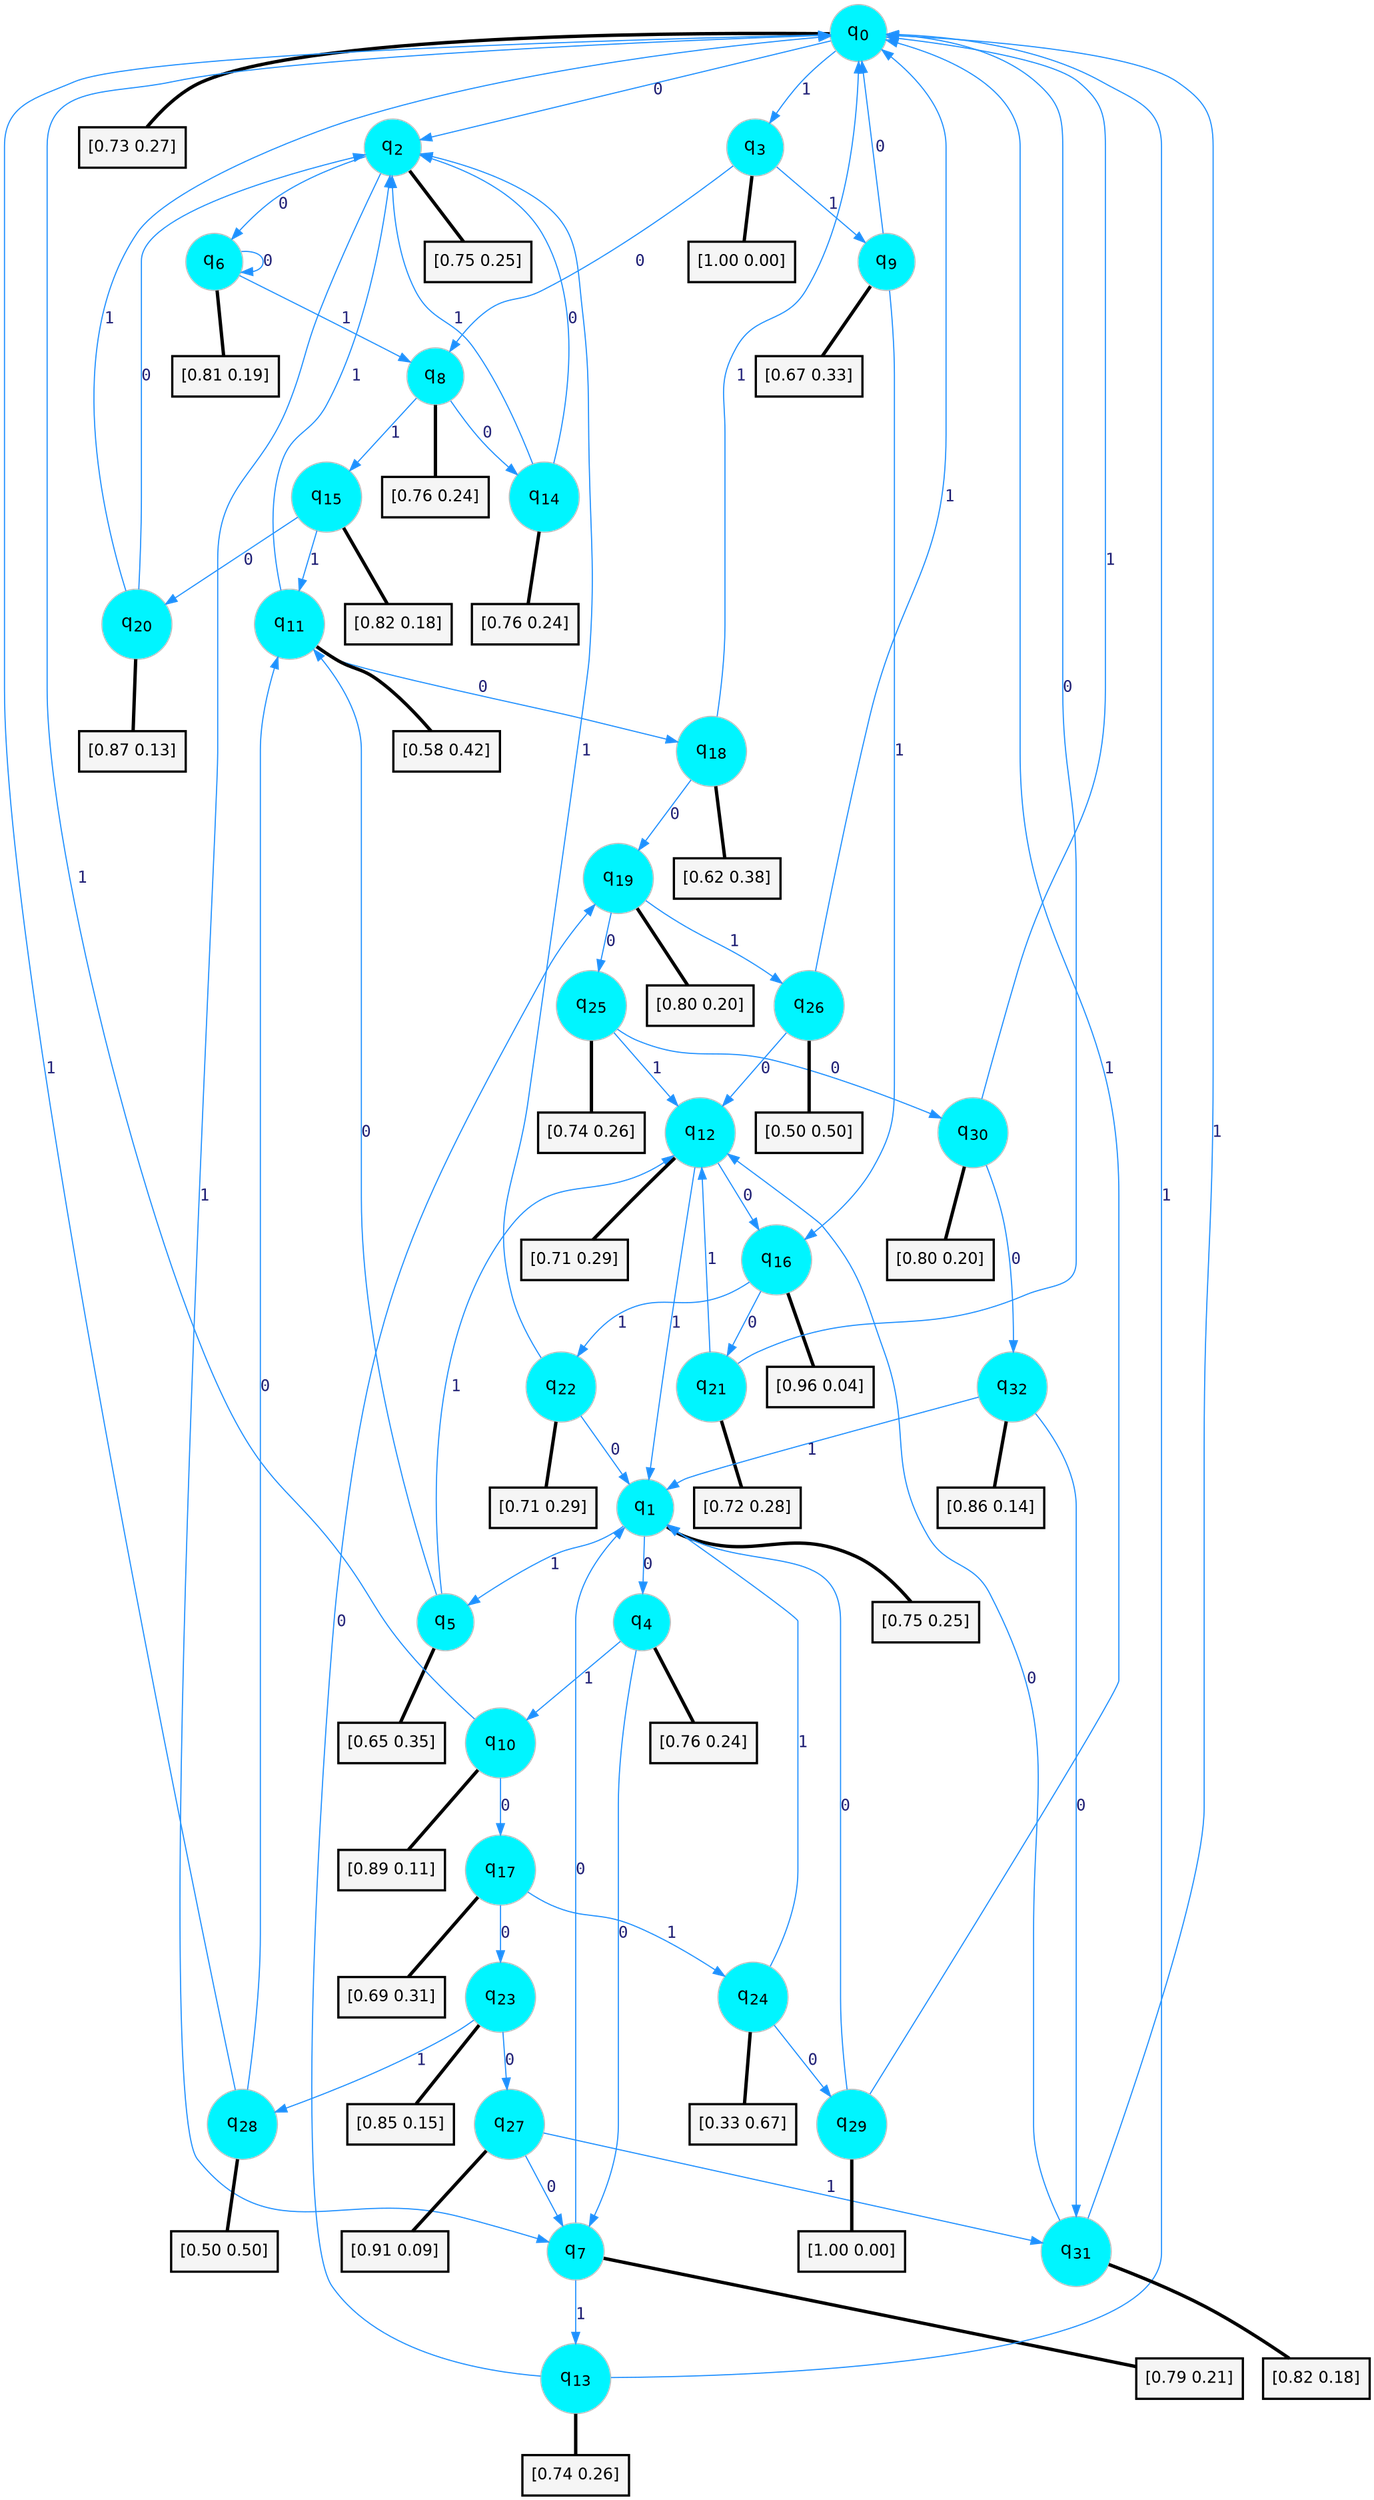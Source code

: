 digraph G {
graph [
bgcolor=transparent, dpi=300, rankdir=TD, size="40,25"];
node [
color=gray, fillcolor=turquoise1, fontcolor=black, fontname=Helvetica, fontsize=16, fontweight=bold, shape=circle, style=filled];
edge [
arrowsize=1, color=dodgerblue1, fontcolor=midnightblue, fontname=courier, fontweight=bold, penwidth=1, style=solid, weight=20];
0[label=<q<SUB>0</SUB>>];
1[label=<q<SUB>1</SUB>>];
2[label=<q<SUB>2</SUB>>];
3[label=<q<SUB>3</SUB>>];
4[label=<q<SUB>4</SUB>>];
5[label=<q<SUB>5</SUB>>];
6[label=<q<SUB>6</SUB>>];
7[label=<q<SUB>7</SUB>>];
8[label=<q<SUB>8</SUB>>];
9[label=<q<SUB>9</SUB>>];
10[label=<q<SUB>10</SUB>>];
11[label=<q<SUB>11</SUB>>];
12[label=<q<SUB>12</SUB>>];
13[label=<q<SUB>13</SUB>>];
14[label=<q<SUB>14</SUB>>];
15[label=<q<SUB>15</SUB>>];
16[label=<q<SUB>16</SUB>>];
17[label=<q<SUB>17</SUB>>];
18[label=<q<SUB>18</SUB>>];
19[label=<q<SUB>19</SUB>>];
20[label=<q<SUB>20</SUB>>];
21[label=<q<SUB>21</SUB>>];
22[label=<q<SUB>22</SUB>>];
23[label=<q<SUB>23</SUB>>];
24[label=<q<SUB>24</SUB>>];
25[label=<q<SUB>25</SUB>>];
26[label=<q<SUB>26</SUB>>];
27[label=<q<SUB>27</SUB>>];
28[label=<q<SUB>28</SUB>>];
29[label=<q<SUB>29</SUB>>];
30[label=<q<SUB>30</SUB>>];
31[label=<q<SUB>31</SUB>>];
32[label=<q<SUB>32</SUB>>];
33[label="[0.73 0.27]", shape=box,fontcolor=black, fontname=Helvetica, fontsize=14, penwidth=2, fillcolor=whitesmoke,color=black];
34[label="[0.75 0.25]", shape=box,fontcolor=black, fontname=Helvetica, fontsize=14, penwidth=2, fillcolor=whitesmoke,color=black];
35[label="[0.75 0.25]", shape=box,fontcolor=black, fontname=Helvetica, fontsize=14, penwidth=2, fillcolor=whitesmoke,color=black];
36[label="[1.00 0.00]", shape=box,fontcolor=black, fontname=Helvetica, fontsize=14, penwidth=2, fillcolor=whitesmoke,color=black];
37[label="[0.76 0.24]", shape=box,fontcolor=black, fontname=Helvetica, fontsize=14, penwidth=2, fillcolor=whitesmoke,color=black];
38[label="[0.65 0.35]", shape=box,fontcolor=black, fontname=Helvetica, fontsize=14, penwidth=2, fillcolor=whitesmoke,color=black];
39[label="[0.81 0.19]", shape=box,fontcolor=black, fontname=Helvetica, fontsize=14, penwidth=2, fillcolor=whitesmoke,color=black];
40[label="[0.79 0.21]", shape=box,fontcolor=black, fontname=Helvetica, fontsize=14, penwidth=2, fillcolor=whitesmoke,color=black];
41[label="[0.76 0.24]", shape=box,fontcolor=black, fontname=Helvetica, fontsize=14, penwidth=2, fillcolor=whitesmoke,color=black];
42[label="[0.67 0.33]", shape=box,fontcolor=black, fontname=Helvetica, fontsize=14, penwidth=2, fillcolor=whitesmoke,color=black];
43[label="[0.89 0.11]", shape=box,fontcolor=black, fontname=Helvetica, fontsize=14, penwidth=2, fillcolor=whitesmoke,color=black];
44[label="[0.58 0.42]", shape=box,fontcolor=black, fontname=Helvetica, fontsize=14, penwidth=2, fillcolor=whitesmoke,color=black];
45[label="[0.71 0.29]", shape=box,fontcolor=black, fontname=Helvetica, fontsize=14, penwidth=2, fillcolor=whitesmoke,color=black];
46[label="[0.74 0.26]", shape=box,fontcolor=black, fontname=Helvetica, fontsize=14, penwidth=2, fillcolor=whitesmoke,color=black];
47[label="[0.76 0.24]", shape=box,fontcolor=black, fontname=Helvetica, fontsize=14, penwidth=2, fillcolor=whitesmoke,color=black];
48[label="[0.82 0.18]", shape=box,fontcolor=black, fontname=Helvetica, fontsize=14, penwidth=2, fillcolor=whitesmoke,color=black];
49[label="[0.96 0.04]", shape=box,fontcolor=black, fontname=Helvetica, fontsize=14, penwidth=2, fillcolor=whitesmoke,color=black];
50[label="[0.69 0.31]", shape=box,fontcolor=black, fontname=Helvetica, fontsize=14, penwidth=2, fillcolor=whitesmoke,color=black];
51[label="[0.62 0.38]", shape=box,fontcolor=black, fontname=Helvetica, fontsize=14, penwidth=2, fillcolor=whitesmoke,color=black];
52[label="[0.80 0.20]", shape=box,fontcolor=black, fontname=Helvetica, fontsize=14, penwidth=2, fillcolor=whitesmoke,color=black];
53[label="[0.87 0.13]", shape=box,fontcolor=black, fontname=Helvetica, fontsize=14, penwidth=2, fillcolor=whitesmoke,color=black];
54[label="[0.72 0.28]", shape=box,fontcolor=black, fontname=Helvetica, fontsize=14, penwidth=2, fillcolor=whitesmoke,color=black];
55[label="[0.71 0.29]", shape=box,fontcolor=black, fontname=Helvetica, fontsize=14, penwidth=2, fillcolor=whitesmoke,color=black];
56[label="[0.85 0.15]", shape=box,fontcolor=black, fontname=Helvetica, fontsize=14, penwidth=2, fillcolor=whitesmoke,color=black];
57[label="[0.33 0.67]", shape=box,fontcolor=black, fontname=Helvetica, fontsize=14, penwidth=2, fillcolor=whitesmoke,color=black];
58[label="[0.74 0.26]", shape=box,fontcolor=black, fontname=Helvetica, fontsize=14, penwidth=2, fillcolor=whitesmoke,color=black];
59[label="[0.50 0.50]", shape=box,fontcolor=black, fontname=Helvetica, fontsize=14, penwidth=2, fillcolor=whitesmoke,color=black];
60[label="[0.91 0.09]", shape=box,fontcolor=black, fontname=Helvetica, fontsize=14, penwidth=2, fillcolor=whitesmoke,color=black];
61[label="[0.50 0.50]", shape=box,fontcolor=black, fontname=Helvetica, fontsize=14, penwidth=2, fillcolor=whitesmoke,color=black];
62[label="[1.00 0.00]", shape=box,fontcolor=black, fontname=Helvetica, fontsize=14, penwidth=2, fillcolor=whitesmoke,color=black];
63[label="[0.80 0.20]", shape=box,fontcolor=black, fontname=Helvetica, fontsize=14, penwidth=2, fillcolor=whitesmoke,color=black];
64[label="[0.82 0.18]", shape=box,fontcolor=black, fontname=Helvetica, fontsize=14, penwidth=2, fillcolor=whitesmoke,color=black];
65[label="[0.86 0.14]", shape=box,fontcolor=black, fontname=Helvetica, fontsize=14, penwidth=2, fillcolor=whitesmoke,color=black];
0->2 [label=0];
0->3 [label=1];
0->33 [arrowhead=none, penwidth=3,color=black];
1->4 [label=0];
1->5 [label=1];
1->34 [arrowhead=none, penwidth=3,color=black];
2->6 [label=0];
2->7 [label=1];
2->35 [arrowhead=none, penwidth=3,color=black];
3->8 [label=0];
3->9 [label=1];
3->36 [arrowhead=none, penwidth=3,color=black];
4->7 [label=0];
4->10 [label=1];
4->37 [arrowhead=none, penwidth=3,color=black];
5->11 [label=0];
5->12 [label=1];
5->38 [arrowhead=none, penwidth=3,color=black];
6->6 [label=0];
6->8 [label=1];
6->39 [arrowhead=none, penwidth=3,color=black];
7->1 [label=0];
7->13 [label=1];
7->40 [arrowhead=none, penwidth=3,color=black];
8->14 [label=0];
8->15 [label=1];
8->41 [arrowhead=none, penwidth=3,color=black];
9->0 [label=0];
9->16 [label=1];
9->42 [arrowhead=none, penwidth=3,color=black];
10->17 [label=0];
10->0 [label=1];
10->43 [arrowhead=none, penwidth=3,color=black];
11->18 [label=0];
11->2 [label=1];
11->44 [arrowhead=none, penwidth=3,color=black];
12->16 [label=0];
12->1 [label=1];
12->45 [arrowhead=none, penwidth=3,color=black];
13->19 [label=0];
13->0 [label=1];
13->46 [arrowhead=none, penwidth=3,color=black];
14->2 [label=0];
14->2 [label=1];
14->47 [arrowhead=none, penwidth=3,color=black];
15->20 [label=0];
15->11 [label=1];
15->48 [arrowhead=none, penwidth=3,color=black];
16->21 [label=0];
16->22 [label=1];
16->49 [arrowhead=none, penwidth=3,color=black];
17->23 [label=0];
17->24 [label=1];
17->50 [arrowhead=none, penwidth=3,color=black];
18->19 [label=0];
18->0 [label=1];
18->51 [arrowhead=none, penwidth=3,color=black];
19->25 [label=0];
19->26 [label=1];
19->52 [arrowhead=none, penwidth=3,color=black];
20->2 [label=0];
20->0 [label=1];
20->53 [arrowhead=none, penwidth=3,color=black];
21->0 [label=0];
21->12 [label=1];
21->54 [arrowhead=none, penwidth=3,color=black];
22->1 [label=0];
22->2 [label=1];
22->55 [arrowhead=none, penwidth=3,color=black];
23->27 [label=0];
23->28 [label=1];
23->56 [arrowhead=none, penwidth=3,color=black];
24->29 [label=0];
24->1 [label=1];
24->57 [arrowhead=none, penwidth=3,color=black];
25->30 [label=0];
25->12 [label=1];
25->58 [arrowhead=none, penwidth=3,color=black];
26->12 [label=0];
26->0 [label=1];
26->59 [arrowhead=none, penwidth=3,color=black];
27->7 [label=0];
27->31 [label=1];
27->60 [arrowhead=none, penwidth=3,color=black];
28->11 [label=0];
28->0 [label=1];
28->61 [arrowhead=none, penwidth=3,color=black];
29->1 [label=0];
29->0 [label=1];
29->62 [arrowhead=none, penwidth=3,color=black];
30->32 [label=0];
30->0 [label=1];
30->63 [arrowhead=none, penwidth=3,color=black];
31->12 [label=0];
31->0 [label=1];
31->64 [arrowhead=none, penwidth=3,color=black];
32->31 [label=0];
32->1 [label=1];
32->65 [arrowhead=none, penwidth=3,color=black];
}
